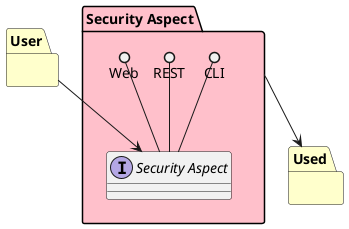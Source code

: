 @startuml

package "User" #ffffcc {

}

package "Used" #ffffcc {

}

package "Security Aspect" #pink {

    interface "Security Aspect" as i {
    
    }


    CLI ()-- i
    REST ()-- i
    Web ()-- i
    


}
User --> i
"Security Aspect" --> Used

@enduml
